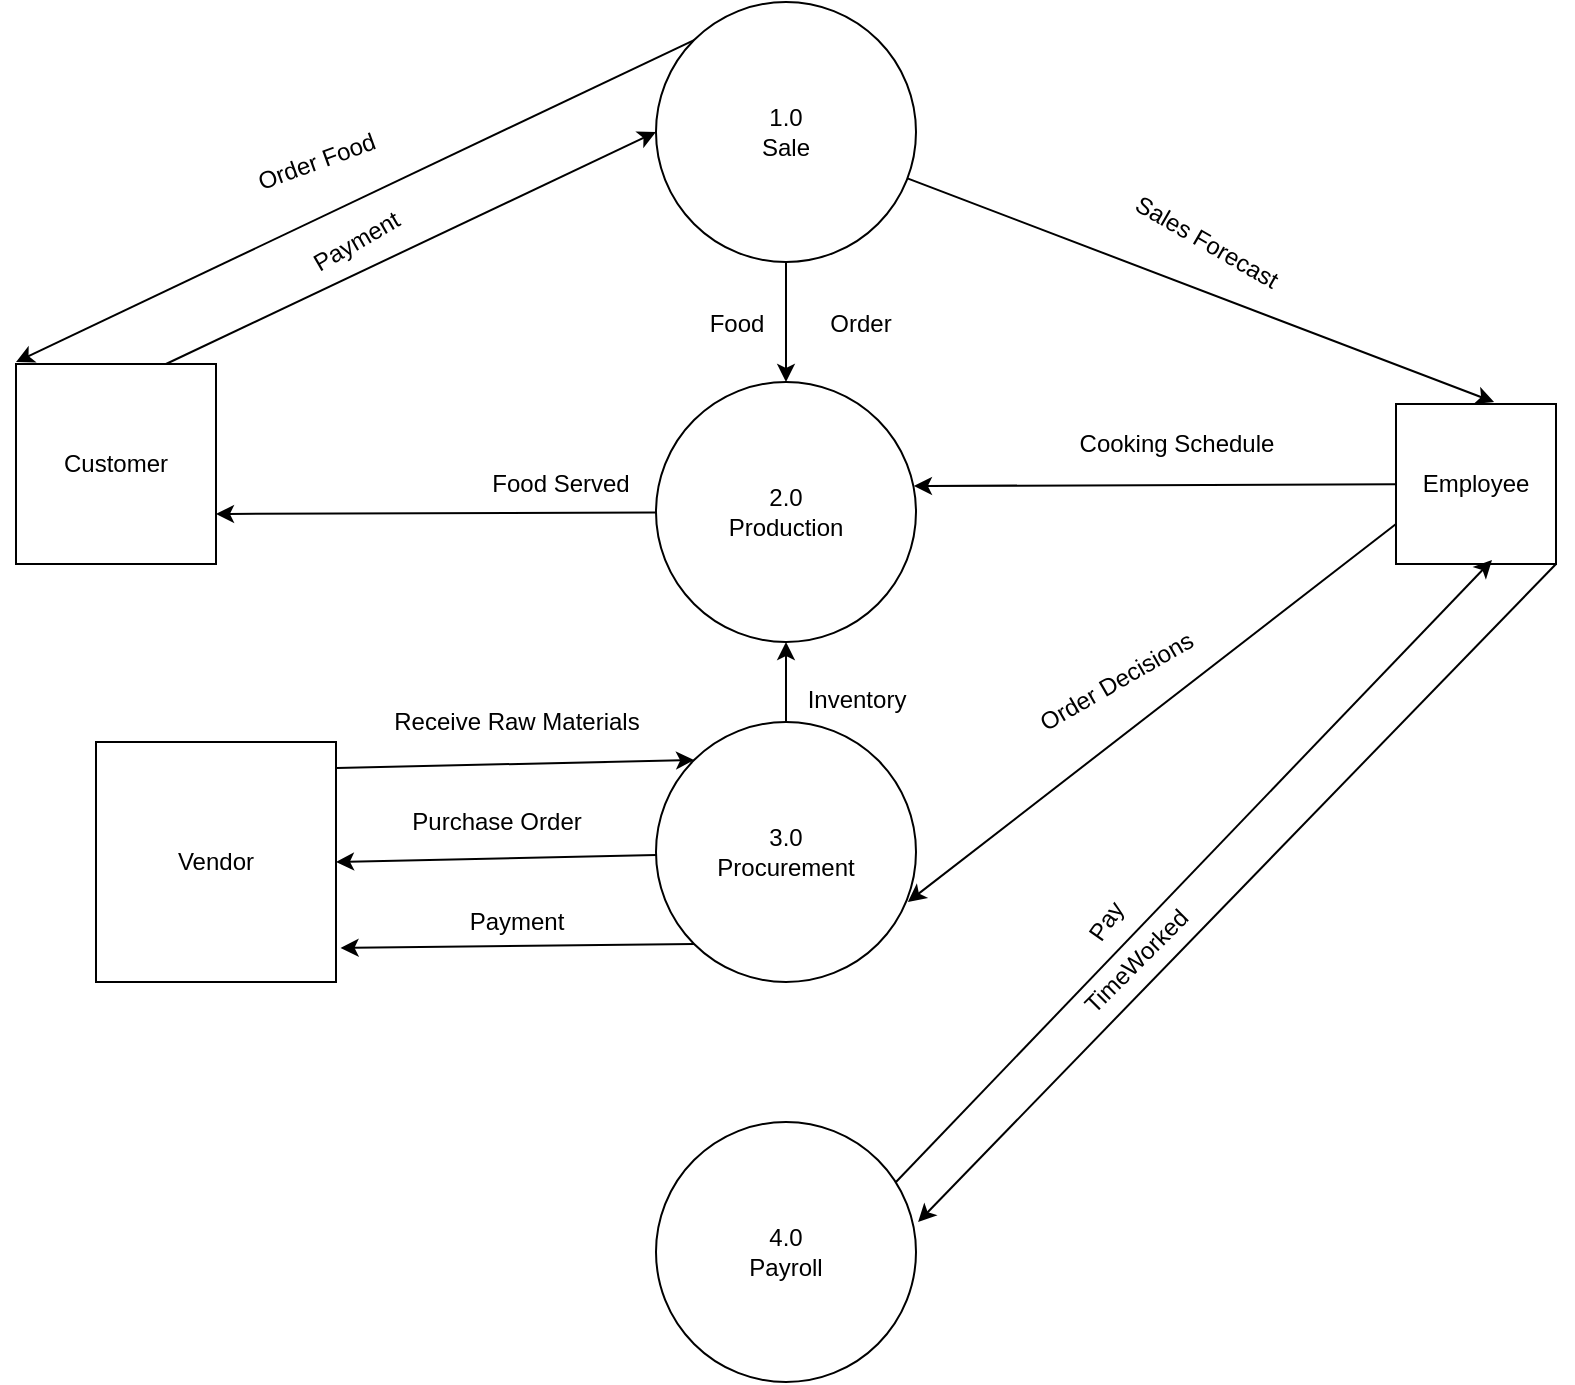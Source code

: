 <mxfile version="12.5.5" type="device"><diagram id="GvY0D2HW_J8X6LDa51BH" name="Page-1"><mxGraphModel dx="1022" dy="529" grid="1" gridSize="10" guides="1" tooltips="1" connect="1" arrows="1" fold="1" page="1" pageScale="1" pageWidth="850" pageHeight="1100" math="0" shadow="0"><root><mxCell id="0"/><mxCell id="1" parent="0"/><mxCell id="luyd7Y5GaPADdaVJfkTV-9" style="rounded=0;orthogonalLoop=1;jettySize=auto;html=1;entryX=0.613;entryY=-0.012;entryDx=0;entryDy=0;entryPerimeter=0;" edge="1" parent="1" source="luyd7Y5GaPADdaVJfkTV-1" target="luyd7Y5GaPADdaVJfkTV-8"><mxGeometry relative="1" as="geometry"/></mxCell><mxCell id="luyd7Y5GaPADdaVJfkTV-11" style="rounded=0;orthogonalLoop=1;jettySize=auto;html=1;exitX=0;exitY=0;exitDx=0;exitDy=0;" edge="1" parent="1" source="luyd7Y5GaPADdaVJfkTV-1"><mxGeometry relative="1" as="geometry"><mxPoint x="30" y="250" as="targetPoint"/></mxGeometry></mxCell><mxCell id="luyd7Y5GaPADdaVJfkTV-15" style="edgeStyle=orthogonalEdgeStyle;rounded=0;orthogonalLoop=1;jettySize=auto;html=1;entryX=0.5;entryY=0;entryDx=0;entryDy=0;" edge="1" parent="1" source="luyd7Y5GaPADdaVJfkTV-1" target="luyd7Y5GaPADdaVJfkTV-14"><mxGeometry relative="1" as="geometry"/></mxCell><mxCell id="luyd7Y5GaPADdaVJfkTV-1" value="1.0&lt;br&gt;Sale" style="ellipse;whiteSpace=wrap;html=1;aspect=fixed;" vertex="1" parent="1"><mxGeometry x="350" y="70" width="130" height="130" as="geometry"/></mxCell><mxCell id="luyd7Y5GaPADdaVJfkTV-16" style="rounded=0;orthogonalLoop=1;jettySize=auto;html=1;entryX=0.992;entryY=0.4;entryDx=0;entryDy=0;entryPerimeter=0;" edge="1" parent="1" source="luyd7Y5GaPADdaVJfkTV-8" target="luyd7Y5GaPADdaVJfkTV-14"><mxGeometry relative="1" as="geometry"/></mxCell><mxCell id="luyd7Y5GaPADdaVJfkTV-8" value="Employee" style="whiteSpace=wrap;html=1;aspect=fixed;" vertex="1" parent="1"><mxGeometry x="720" y="271" width="80" height="80" as="geometry"/></mxCell><mxCell id="luyd7Y5GaPADdaVJfkTV-12" style="rounded=0;orthogonalLoop=1;jettySize=auto;html=1;entryX=0;entryY=0.5;entryDx=0;entryDy=0;exitX=0.75;exitY=0;exitDx=0;exitDy=0;" edge="1" parent="1" source="luyd7Y5GaPADdaVJfkTV-10" target="luyd7Y5GaPADdaVJfkTV-1"><mxGeometry relative="1" as="geometry"/></mxCell><mxCell id="luyd7Y5GaPADdaVJfkTV-10" value="Customer" style="whiteSpace=wrap;html=1;aspect=fixed;" vertex="1" parent="1"><mxGeometry x="30" y="251" width="100" height="100" as="geometry"/></mxCell><mxCell id="luyd7Y5GaPADdaVJfkTV-17" style="rounded=0;orthogonalLoop=1;jettySize=auto;html=1;entryX=1;entryY=0.75;entryDx=0;entryDy=0;" edge="1" parent="1" source="luyd7Y5GaPADdaVJfkTV-14" target="luyd7Y5GaPADdaVJfkTV-10"><mxGeometry relative="1" as="geometry"/></mxCell><mxCell id="luyd7Y5GaPADdaVJfkTV-14" value="2.0&lt;br&gt;Production" style="ellipse;whiteSpace=wrap;html=1;aspect=fixed;" vertex="1" parent="1"><mxGeometry x="350" y="260" width="130" height="130" as="geometry"/></mxCell><mxCell id="luyd7Y5GaPADdaVJfkTV-21" style="edgeStyle=orthogonalEdgeStyle;rounded=0;orthogonalLoop=1;jettySize=auto;html=1;entryX=0.5;entryY=1;entryDx=0;entryDy=0;" edge="1" parent="1" source="luyd7Y5GaPADdaVJfkTV-18" target="luyd7Y5GaPADdaVJfkTV-14"><mxGeometry relative="1" as="geometry"/></mxCell><mxCell id="luyd7Y5GaPADdaVJfkTV-24" style="rounded=0;orthogonalLoop=1;jettySize=auto;html=1;entryX=1;entryY=0.5;entryDx=0;entryDy=0;" edge="1" parent="1" source="luyd7Y5GaPADdaVJfkTV-18" target="luyd7Y5GaPADdaVJfkTV-22"><mxGeometry relative="1" as="geometry"/></mxCell><mxCell id="luyd7Y5GaPADdaVJfkTV-18" value="3.0&lt;br&gt;Procurement" style="ellipse;whiteSpace=wrap;html=1;aspect=fixed;" vertex="1" parent="1"><mxGeometry x="350" y="430" width="130" height="130" as="geometry"/></mxCell><mxCell id="luyd7Y5GaPADdaVJfkTV-25" style="rounded=0;orthogonalLoop=1;jettySize=auto;html=1;entryX=0;entryY=0;entryDx=0;entryDy=0;exitX=1.004;exitY=0.108;exitDx=0;exitDy=0;exitPerimeter=0;" edge="1" parent="1" source="luyd7Y5GaPADdaVJfkTV-22" target="luyd7Y5GaPADdaVJfkTV-18"><mxGeometry relative="1" as="geometry"/></mxCell><mxCell id="luyd7Y5GaPADdaVJfkTV-22" value="Vendor" style="whiteSpace=wrap;html=1;aspect=fixed;" vertex="1" parent="1"><mxGeometry x="70" y="440" width="120" height="120" as="geometry"/></mxCell><mxCell id="luyd7Y5GaPADdaVJfkTV-27" value="4.0&lt;br&gt;Payroll" style="ellipse;whiteSpace=wrap;html=1;aspect=fixed;" vertex="1" parent="1"><mxGeometry x="350" y="630" width="130" height="130" as="geometry"/></mxCell><mxCell id="luyd7Y5GaPADdaVJfkTV-29" value="" style="endArrow=classic;html=1;entryX=0.6;entryY=0.975;entryDx=0;entryDy=0;entryPerimeter=0;" edge="1" parent="1" target="luyd7Y5GaPADdaVJfkTV-8"><mxGeometry width="50" height="50" relative="1" as="geometry"><mxPoint x="470" y="660" as="sourcePoint"/><mxPoint x="520" y="610" as="targetPoint"/></mxGeometry></mxCell><mxCell id="luyd7Y5GaPADdaVJfkTV-31" value="" style="endArrow=none;html=1;entryX=1;entryY=1;entryDx=0;entryDy=0;entryPerimeter=0;endFill=0;startArrow=classic;startFill=1;exitX=1.008;exitY=0.385;exitDx=0;exitDy=0;exitPerimeter=0;" edge="1" parent="1" source="luyd7Y5GaPADdaVJfkTV-27" target="luyd7Y5GaPADdaVJfkTV-8"><mxGeometry width="50" height="50" relative="1" as="geometry"><mxPoint x="480" y="676" as="sourcePoint"/><mxPoint x="810" y="310" as="targetPoint"/></mxGeometry></mxCell><mxCell id="luyd7Y5GaPADdaVJfkTV-32" value="" style="endArrow=none;html=1;endFill=0;startArrow=classic;startFill=1;entryX=0;entryY=1;entryDx=0;entryDy=0;exitX=1.019;exitY=0.858;exitDx=0;exitDy=0;exitPerimeter=0;" edge="1" parent="1" source="luyd7Y5GaPADdaVJfkTV-22" target="luyd7Y5GaPADdaVJfkTV-18"><mxGeometry width="50" height="50" relative="1" as="geometry"><mxPoint x="60" y="530" as="sourcePoint"/><mxPoint x="348.96" y="610" as="targetPoint"/></mxGeometry></mxCell><mxCell id="luyd7Y5GaPADdaVJfkTV-33" value="" style="endArrow=none;html=1;exitX=0.969;exitY=0.692;exitDx=0;exitDy=0;exitPerimeter=0;entryX=0;entryY=0.75;entryDx=0;entryDy=0;startArrow=classic;startFill=1;endFill=0;" edge="1" parent="1" source="luyd7Y5GaPADdaVJfkTV-18" target="luyd7Y5GaPADdaVJfkTV-8"><mxGeometry width="50" height="50" relative="1" as="geometry"><mxPoint x="480" y="530" as="sourcePoint"/><mxPoint x="530" y="480" as="targetPoint"/></mxGeometry></mxCell><mxCell id="luyd7Y5GaPADdaVJfkTV-34" value="Food" style="text;html=1;align=center;verticalAlign=middle;resizable=0;points=[];autosize=1;" vertex="1" parent="1"><mxGeometry x="370" y="221" width="40" height="20" as="geometry"/></mxCell><mxCell id="luyd7Y5GaPADdaVJfkTV-35" value="Order" style="text;html=1;align=center;verticalAlign=middle;resizable=0;points=[];autosize=1;" vertex="1" parent="1"><mxGeometry x="427" y="221" width="50" height="20" as="geometry"/></mxCell><mxCell id="luyd7Y5GaPADdaVJfkTV-36" value="Payment" style="text;html=1;align=center;verticalAlign=middle;resizable=0;points=[];autosize=1;rotation=-30;" vertex="1" parent="1"><mxGeometry x="170" y="180" width="60" height="20" as="geometry"/></mxCell><mxCell id="luyd7Y5GaPADdaVJfkTV-39" value="Order Food" style="text;html=1;align=center;verticalAlign=middle;resizable=0;points=[];autosize=1;rotation=-20;" vertex="1" parent="1"><mxGeometry x="140" y="140" width="80" height="20" as="geometry"/></mxCell><mxCell id="luyd7Y5GaPADdaVJfkTV-40" value="Food Served" style="text;html=1;align=center;verticalAlign=middle;resizable=0;points=[];autosize=1;" vertex="1" parent="1"><mxGeometry x="262" y="301" width="80" height="20" as="geometry"/></mxCell><mxCell id="luyd7Y5GaPADdaVJfkTV-41" value="Receive Raw Materials" style="text;html=1;align=center;verticalAlign=middle;resizable=0;points=[];autosize=1;" vertex="1" parent="1"><mxGeometry x="210" y="420" width="140" height="20" as="geometry"/></mxCell><mxCell id="luyd7Y5GaPADdaVJfkTV-42" value="Purchase Order" style="text;html=1;align=center;verticalAlign=middle;resizable=0;points=[];autosize=1;" vertex="1" parent="1"><mxGeometry x="220" y="470" width="100" height="20" as="geometry"/></mxCell><mxCell id="luyd7Y5GaPADdaVJfkTV-43" value="Payment" style="text;html=1;align=center;verticalAlign=middle;resizable=0;points=[];autosize=1;" vertex="1" parent="1"><mxGeometry x="250" y="520" width="60" height="20" as="geometry"/></mxCell><mxCell id="luyd7Y5GaPADdaVJfkTV-45" value="Cooking Schedule" style="text;html=1;align=center;verticalAlign=middle;resizable=0;points=[];autosize=1;rotation=0;" vertex="1" parent="1"><mxGeometry x="555" y="281" width="110" height="20" as="geometry"/></mxCell><mxCell id="luyd7Y5GaPADdaVJfkTV-48" value="Sales Forecast" style="text;html=1;align=center;verticalAlign=middle;resizable=0;points=[];autosize=1;rotation=30;" vertex="1" parent="1"><mxGeometry x="575" y="180" width="100" height="20" as="geometry"/></mxCell><mxCell id="luyd7Y5GaPADdaVJfkTV-49" value="Order Decisions" style="text;html=1;align=center;verticalAlign=middle;resizable=0;points=[];autosize=1;rotation=-30;" vertex="1" parent="1"><mxGeometry x="530" y="400" width="100" height="20" as="geometry"/></mxCell><mxCell id="luyd7Y5GaPADdaVJfkTV-52" value="Pay" style="text;html=1;align=center;verticalAlign=middle;resizable=0;points=[];autosize=1;rotation=-55;" vertex="1" parent="1"><mxGeometry x="555" y="520" width="40" height="20" as="geometry"/></mxCell><mxCell id="luyd7Y5GaPADdaVJfkTV-53" value="TimeWorked" style="text;html=1;align=center;verticalAlign=middle;resizable=0;points=[];autosize=1;rotation=-45;" vertex="1" parent="1"><mxGeometry x="550" y="540" width="80" height="20" as="geometry"/></mxCell><mxCell id="luyd7Y5GaPADdaVJfkTV-54" value="Inventory" style="text;html=1;align=center;verticalAlign=middle;resizable=0;points=[];autosize=1;" vertex="1" parent="1"><mxGeometry x="420" y="409" width="60" height="20" as="geometry"/></mxCell></root></mxGraphModel></diagram></mxfile>
